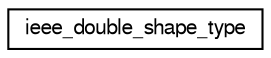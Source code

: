 digraph "Graphical Class Hierarchy"
{
  edge [fontname="FreeSans",fontsize="10",labelfontname="FreeSans",labelfontsize="10"];
  node [fontname="FreeSans",fontsize="10",shape=record];
  rankdir="LR";
  Node1 [label="ieee_double_shape_type",height=0.2,width=0.4,color="black", fillcolor="white", style="filled",URL="$dd/d7f/unionieee__double__shape__type.html"];
}
